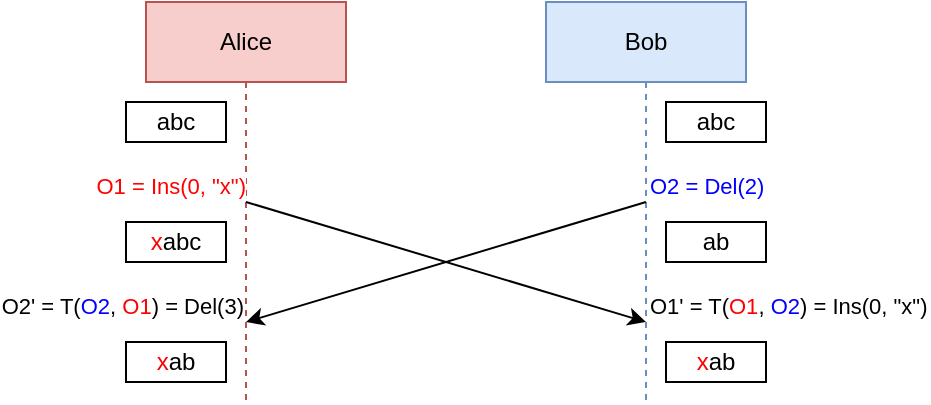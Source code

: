 <mxfile version="24.7.6">
  <diagram name="Page-1" id="2YBvvXClWsGukQMizWep">
    <mxGraphModel dx="1838" dy="533" grid="1" gridSize="10" guides="1" tooltips="1" connect="1" arrows="1" fold="1" page="1" pageScale="1" pageWidth="850" pageHeight="1100" math="0" shadow="0">
      <root>
        <mxCell id="0" />
        <mxCell id="1" parent="0" />
        <mxCell id="aM9ryv3xv72pqoxQDRHE-5" value="&lt;div&gt;Bob&lt;/div&gt;" style="shape=umlLifeline;perimeter=lifelinePerimeter;whiteSpace=wrap;html=1;container=0;dropTarget=0;collapsible=0;recursiveResize=0;outlineConnect=0;portConstraint=eastwest;newEdgeStyle={&quot;edgeStyle&quot;:&quot;elbowEdgeStyle&quot;,&quot;elbow&quot;:&quot;vertical&quot;,&quot;curved&quot;:0,&quot;rounded&quot;:0};points=[[0.5,0.5,0,0,0],[0.5,0.8,0,0,0]];fillColor=#dae8fc;strokeColor=#6c8ebf;" parent="1" vertex="1">
          <mxGeometry x="240" y="40" width="100" height="200" as="geometry" />
        </mxCell>
        <mxCell id="-l6yrs5uClqqt1_GIO8O-1" value="Alice" style="shape=umlLifeline;perimeter=lifelinePerimeter;whiteSpace=wrap;html=1;container=0;dropTarget=0;collapsible=0;recursiveResize=0;outlineConnect=0;portConstraint=eastwest;newEdgeStyle={&quot;edgeStyle&quot;:&quot;elbowEdgeStyle&quot;,&quot;elbow&quot;:&quot;vertical&quot;,&quot;curved&quot;:0,&quot;rounded&quot;:0};points=[[0.5,0.5,0,0,0],[0.5,0.8,0,0,0]];fillColor=#f8cecc;strokeColor=#b85450;" parent="1" vertex="1">
          <mxGeometry x="40" y="40" width="100" height="200" as="geometry" />
        </mxCell>
        <mxCell id="YyohquPobj0vO8kDmNYr-1" value="&lt;font color=&quot;#ff0000&quot;&gt;x&lt;/font&gt;abc" style="rounded=0;whiteSpace=wrap;html=1;" parent="1" vertex="1">
          <mxGeometry x="30" y="150" width="50" height="20" as="geometry" />
        </mxCell>
        <mxCell id="YyohquPobj0vO8kDmNYr-2" value="ab" style="rounded=0;whiteSpace=wrap;html=1;" parent="1" vertex="1">
          <mxGeometry x="300" y="150" width="50" height="20" as="geometry" />
        </mxCell>
        <mxCell id="YyohquPobj0vO8kDmNYr-3" value="" style="endArrow=classic;html=1;rounded=0;exitX=0.5;exitY=0.5;exitDx=0;exitDy=0;exitPerimeter=0;entryX=0.5;entryY=0.8;entryDx=0;entryDy=0;entryPerimeter=0;" parent="1" source="-l6yrs5uClqqt1_GIO8O-1" target="aM9ryv3xv72pqoxQDRHE-5" edge="1">
          <mxGeometry relative="1" as="geometry">
            <mxPoint x="100" y="240" as="sourcePoint" />
            <mxPoint x="260" y="240" as="targetPoint" />
          </mxGeometry>
        </mxCell>
        <mxCell id="YyohquPobj0vO8kDmNYr-5" value="&lt;font color=&quot;#ff0000&quot;&gt;O1 = Ins(0, &quot;x&quot;)&lt;/font&gt;" style="edgeLabel;resizable=0;html=1;;align=right;verticalAlign=bottom;" parent="YyohquPobj0vO8kDmNYr-3" connectable="0" vertex="1">
          <mxGeometry x="-1" relative="1" as="geometry" />
        </mxCell>
        <mxCell id="YyohquPobj0vO8kDmNYr-6" value="O1&#39; = T(&lt;font color=&quot;#ff0000&quot;&gt;O1&lt;/font&gt;, &lt;font color=&quot;#0000ff&quot;&gt;O2&lt;/font&gt;) = Ins(0, &quot;x&quot;)" style="edgeLabel;resizable=0;html=1;;align=left;verticalAlign=bottom;rotation=0;" parent="YyohquPobj0vO8kDmNYr-3" connectable="0" vertex="1">
          <mxGeometry x="1" relative="1" as="geometry" />
        </mxCell>
        <mxCell id="YyohquPobj0vO8kDmNYr-7" value="" style="endArrow=classic;html=1;rounded=0;entryX=0.5;entryY=0.8;entryDx=0;entryDy=0;entryPerimeter=0;exitX=0.5;exitY=0.5;exitDx=0;exitDy=0;exitPerimeter=0;" parent="1" source="aM9ryv3xv72pqoxQDRHE-5" target="-l6yrs5uClqqt1_GIO8O-1" edge="1">
          <mxGeometry relative="1" as="geometry">
            <mxPoint x="100" y="137" as="sourcePoint" />
            <mxPoint x="300" y="332" as="targetPoint" />
          </mxGeometry>
        </mxCell>
        <mxCell id="YyohquPobj0vO8kDmNYr-8" value="&lt;font color=&quot;#0000ff&quot;&gt;O2 = Del(2)&lt;/font&gt;" style="edgeLabel;resizable=0;html=1;;align=left;verticalAlign=bottom;" parent="YyohquPobj0vO8kDmNYr-7" connectable="0" vertex="1">
          <mxGeometry x="-1" relative="1" as="geometry" />
        </mxCell>
        <mxCell id="YyohquPobj0vO8kDmNYr-9" value="O2&#39; = T(&lt;font color=&quot;#0000ff&quot;&gt;O2&lt;/font&gt;, &lt;font color=&quot;#ff0000&quot;&gt;O1&lt;/font&gt;) = Del(3)" style="edgeLabel;resizable=0;html=1;;align=right;verticalAlign=bottom;" parent="YyohquPobj0vO8kDmNYr-7" connectable="0" vertex="1">
          <mxGeometry x="1" relative="1" as="geometry" />
        </mxCell>
        <mxCell id="YyohquPobj0vO8kDmNYr-10" value="abc" style="rounded=0;whiteSpace=wrap;html=1;" parent="1" vertex="1">
          <mxGeometry x="30" y="90" width="50" height="20" as="geometry" />
        </mxCell>
        <mxCell id="YyohquPobj0vO8kDmNYr-11" value="abc" style="rounded=0;whiteSpace=wrap;html=1;" parent="1" vertex="1">
          <mxGeometry x="300" y="90" width="50" height="20" as="geometry" />
        </mxCell>
        <mxCell id="YyohquPobj0vO8kDmNYr-12" value="&lt;font color=&quot;#ff0000&quot;&gt;x&lt;/font&gt;ab" style="rounded=0;whiteSpace=wrap;html=1;" parent="1" vertex="1">
          <mxGeometry x="30" y="210" width="50" height="20" as="geometry" />
        </mxCell>
        <mxCell id="YyohquPobj0vO8kDmNYr-13" value="&lt;font color=&quot;#ff0000&quot;&gt;x&lt;/font&gt;ab" style="rounded=0;whiteSpace=wrap;html=1;" parent="1" vertex="1">
          <mxGeometry x="300" y="210" width="50" height="20" as="geometry" />
        </mxCell>
      </root>
    </mxGraphModel>
  </diagram>
</mxfile>
